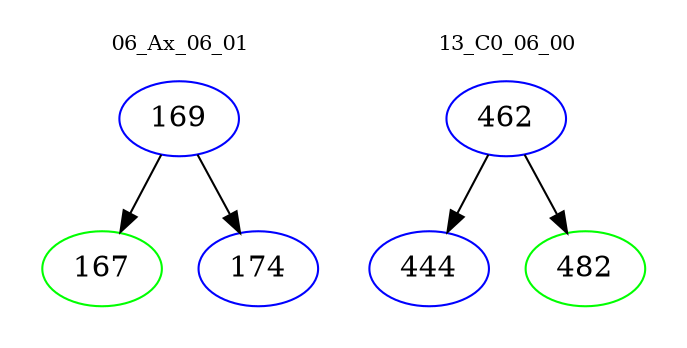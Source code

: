 digraph{
subgraph cluster_0 {
color = white
label = "06_Ax_06_01";
fontsize=10;
T0_169 [label="169", color="blue"]
T0_169 -> T0_167 [color="black"]
T0_167 [label="167", color="green"]
T0_169 -> T0_174 [color="black"]
T0_174 [label="174", color="blue"]
}
subgraph cluster_1 {
color = white
label = "13_C0_06_00";
fontsize=10;
T1_462 [label="462", color="blue"]
T1_462 -> T1_444 [color="black"]
T1_444 [label="444", color="blue"]
T1_462 -> T1_482 [color="black"]
T1_482 [label="482", color="green"]
}
}
